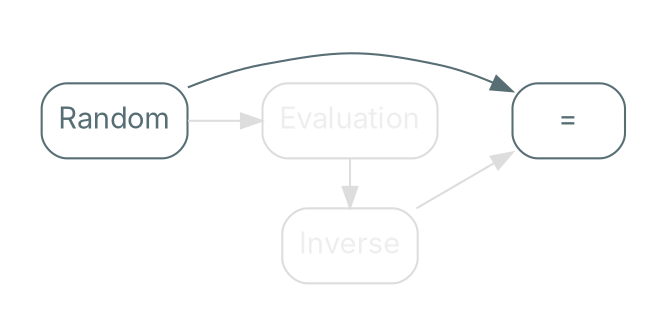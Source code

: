digraph {
    bgcolor=transparent
    rankdir=LR

    // Default theme: enabled
    node[shape="rectangle" style="rounded,filled" color="#586E75" fillcolor="#ffffff" fontcolor="#586E75" fontname="Inter,Arial"]
    edge[color="#586E75" fontcolor="#000000" fontname="Inter,Arial" fontsize=11]

    subgraph cluster_0 {
        color=transparent
        Input[label="Random"]
        Evaluation[color="#dddddd" fontcolor="#eeeeee"]
        Analysis[label="="]
    }

    subgraph cluster_1 {
        color=transparent
        Invis[style=invis]
        Inverse[color="#dddddd" fontcolor="#eeeeee"]
    }

    Input -> Invis[constraint=false style=invis]
    Invis -> Inverse[style=invis]

    Input -> Evaluation[color="#dddddd"]
    Evaluation -> Analysis[style=invis]
    Evaluation -> Inverse[constraint=false color="#dddddd"]
    Inverse -> Analysis[color="#dddddd"]
    Input -> Analysis[constraint=false]
}
